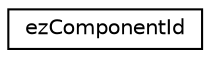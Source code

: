 digraph "Graphical Class Hierarchy"
{
 // LATEX_PDF_SIZE
  edge [fontname="Helvetica",fontsize="10",labelfontname="Helvetica",labelfontsize="10"];
  node [fontname="Helvetica",fontsize="10",shape=record];
  rankdir="LR";
  Node0 [label="ezComponentId",height=0.2,width=0.4,color="black", fillcolor="white", style="filled",URL="$d7/dd8/structez_component_id.htm",tooltip="Internal component id used by ezComponentHandle."];
}
